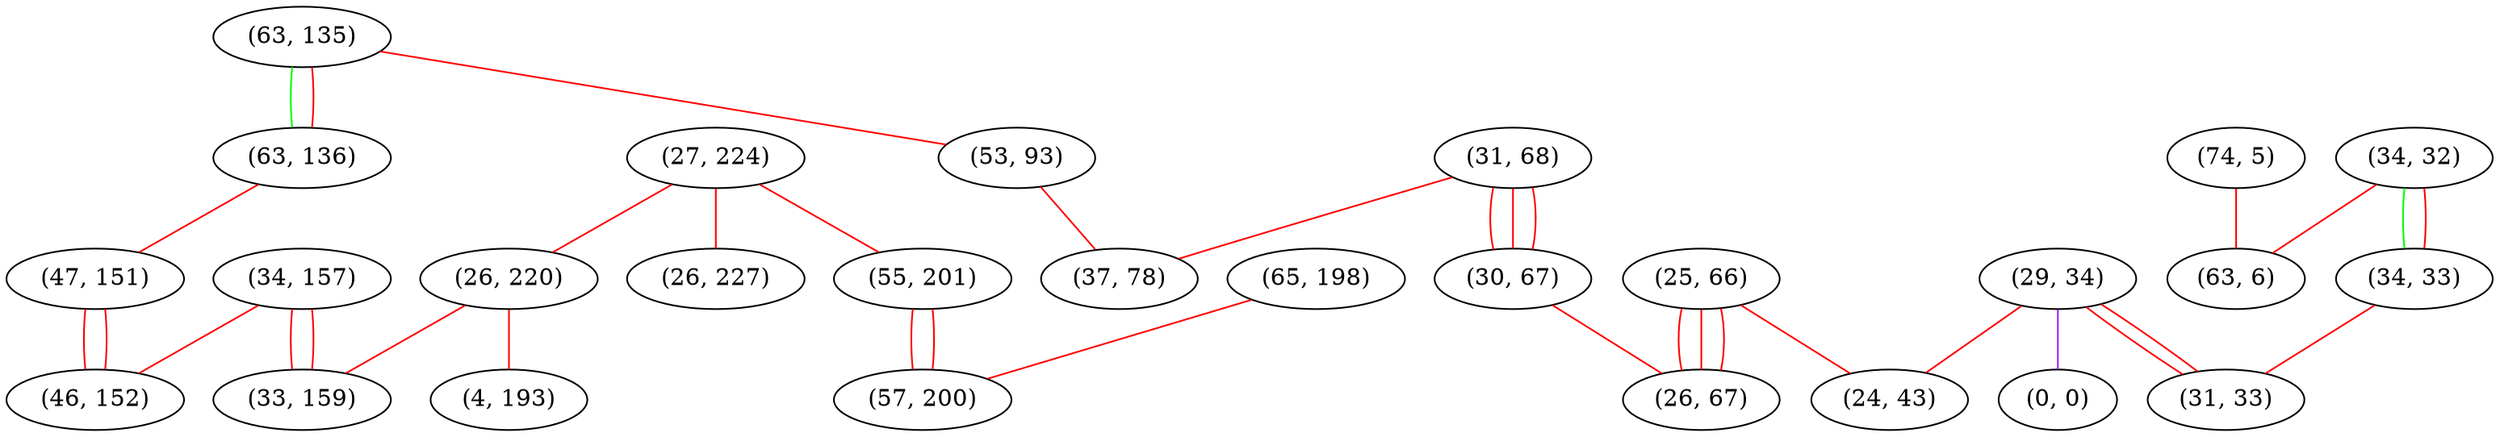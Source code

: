 graph "" {
"(27, 224)";
"(63, 135)";
"(31, 68)";
"(65, 198)";
"(34, 157)";
"(34, 32)";
"(29, 34)";
"(25, 66)";
"(24, 43)";
"(0, 0)";
"(63, 136)";
"(47, 151)";
"(30, 67)";
"(26, 227)";
"(53, 93)";
"(34, 33)";
"(26, 220)";
"(37, 78)";
"(55, 201)";
"(74, 5)";
"(63, 6)";
"(26, 67)";
"(46, 152)";
"(57, 200)";
"(33, 159)";
"(4, 193)";
"(31, 33)";
"(27, 224)" -- "(26, 227)"  [color=red, key=0, weight=1];
"(27, 224)" -- "(26, 220)"  [color=red, key=0, weight=1];
"(27, 224)" -- "(55, 201)"  [color=red, key=0, weight=1];
"(63, 135)" -- "(63, 136)"  [color=green, key=0, weight=2];
"(63, 135)" -- "(63, 136)"  [color=red, key=1, weight=1];
"(63, 135)" -- "(53, 93)"  [color=red, key=0, weight=1];
"(31, 68)" -- "(37, 78)"  [color=red, key=0, weight=1];
"(31, 68)" -- "(30, 67)"  [color=red, key=0, weight=1];
"(31, 68)" -- "(30, 67)"  [color=red, key=1, weight=1];
"(31, 68)" -- "(30, 67)"  [color=red, key=2, weight=1];
"(65, 198)" -- "(57, 200)"  [color=red, key=0, weight=1];
"(34, 157)" -- "(46, 152)"  [color=red, key=0, weight=1];
"(34, 157)" -- "(33, 159)"  [color=red, key=0, weight=1];
"(34, 157)" -- "(33, 159)"  [color=red, key=1, weight=1];
"(34, 32)" -- "(63, 6)"  [color=red, key=0, weight=1];
"(34, 32)" -- "(34, 33)"  [color=green, key=0, weight=2];
"(34, 32)" -- "(34, 33)"  [color=red, key=1, weight=1];
"(29, 34)" -- "(24, 43)"  [color=red, key=0, weight=1];
"(29, 34)" -- "(0, 0)"  [color=purple, key=0, weight=4];
"(29, 34)" -- "(31, 33)"  [color=red, key=0, weight=1];
"(29, 34)" -- "(31, 33)"  [color=red, key=1, weight=1];
"(25, 66)" -- "(24, 43)"  [color=red, key=0, weight=1];
"(25, 66)" -- "(26, 67)"  [color=red, key=0, weight=1];
"(25, 66)" -- "(26, 67)"  [color=red, key=1, weight=1];
"(25, 66)" -- "(26, 67)"  [color=red, key=2, weight=1];
"(63, 136)" -- "(47, 151)"  [color=red, key=0, weight=1];
"(47, 151)" -- "(46, 152)"  [color=red, key=0, weight=1];
"(47, 151)" -- "(46, 152)"  [color=red, key=1, weight=1];
"(30, 67)" -- "(26, 67)"  [color=red, key=0, weight=1];
"(53, 93)" -- "(37, 78)"  [color=red, key=0, weight=1];
"(34, 33)" -- "(31, 33)"  [color=red, key=0, weight=1];
"(26, 220)" -- "(4, 193)"  [color=red, key=0, weight=1];
"(26, 220)" -- "(33, 159)"  [color=red, key=0, weight=1];
"(55, 201)" -- "(57, 200)"  [color=red, key=0, weight=1];
"(55, 201)" -- "(57, 200)"  [color=red, key=1, weight=1];
"(74, 5)" -- "(63, 6)"  [color=red, key=0, weight=1];
}
